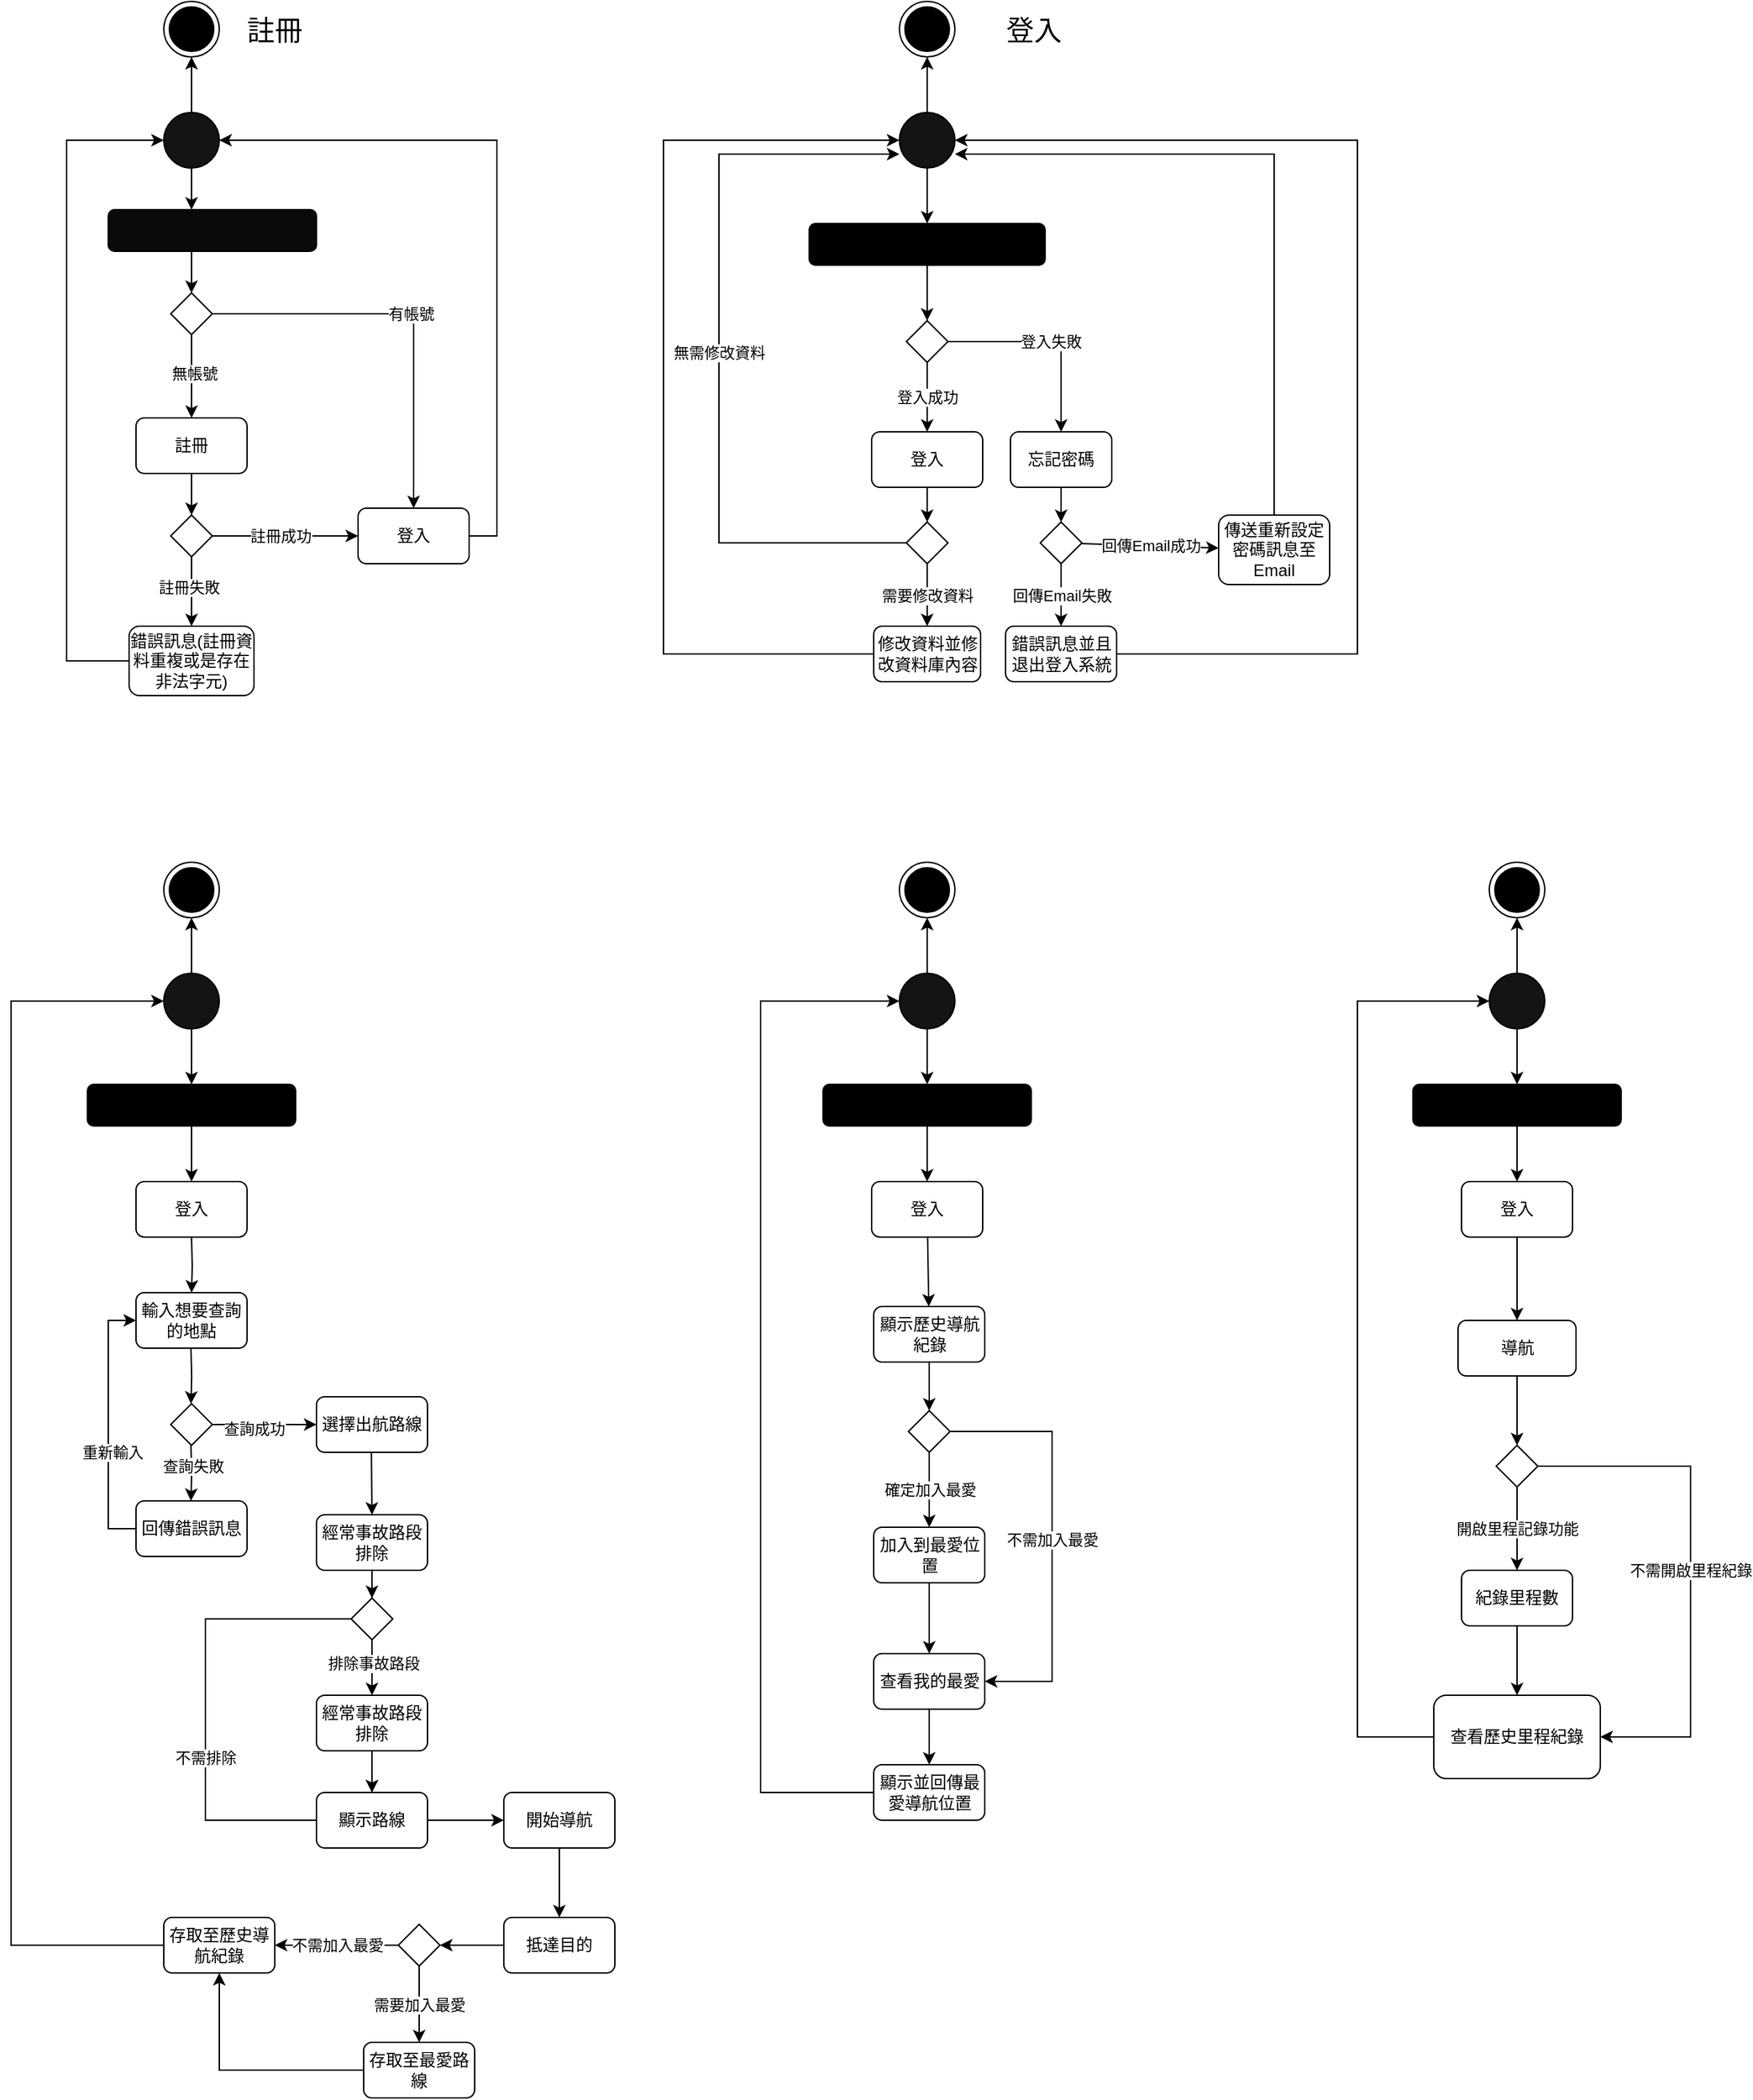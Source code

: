 <mxfile version="22.0.3" type="device">
  <diagram name="第1頁" id="eZuz75enkBNXYv5yZJPR">
    <mxGraphModel dx="910" dy="534" grid="1" gridSize="10" guides="1" tooltips="1" connect="1" arrows="1" fold="1" page="1" pageScale="1" pageWidth="827" pageHeight="1169" math="0" shadow="0">
      <root>
        <mxCell id="0" />
        <mxCell id="1" parent="0" />
        <mxCell id="Bjk3JB7dLvfKRjeiZuJJ-1" value="" style="ellipse;html=1;shape=endState;fillColor=#000000;strokeColor=#000000;strokeWidth=1;" vertex="1" parent="1">
          <mxGeometry x="230" y="70" width="40" height="40" as="geometry" />
        </mxCell>
        <mxCell id="Bjk3JB7dLvfKRjeiZuJJ-2" style="edgeStyle=orthogonalEdgeStyle;rounded=0;orthogonalLoop=1;jettySize=auto;html=1;" edge="1" parent="1" source="Bjk3JB7dLvfKRjeiZuJJ-3" target="Bjk3JB7dLvfKRjeiZuJJ-1">
          <mxGeometry relative="1" as="geometry" />
        </mxCell>
        <mxCell id="Bjk3JB7dLvfKRjeiZuJJ-3" value="" style="ellipse;whiteSpace=wrap;html=1;aspect=fixed;fillColor=#141414;" vertex="1" parent="1">
          <mxGeometry x="230" y="150" width="40" height="40" as="geometry" />
        </mxCell>
        <mxCell id="Bjk3JB7dLvfKRjeiZuJJ-4" value="" style="rounded=1;whiteSpace=wrap;html=1;fillColor=#0A0A0A;" vertex="1" parent="1">
          <mxGeometry x="190" y="220" width="150" height="30" as="geometry" />
        </mxCell>
        <mxCell id="Bjk3JB7dLvfKRjeiZuJJ-5" value="有帳號" style="edgeStyle=orthogonalEdgeStyle;rounded=0;orthogonalLoop=1;jettySize=auto;html=1;entryX=0.5;entryY=0;entryDx=0;entryDy=0;" edge="1" parent="1" source="Bjk3JB7dLvfKRjeiZuJJ-6" target="Bjk3JB7dLvfKRjeiZuJJ-11">
          <mxGeometry relative="1" as="geometry" />
        </mxCell>
        <mxCell id="Bjk3JB7dLvfKRjeiZuJJ-6" value="" style="rhombus;whiteSpace=wrap;html=1;rounded=0;shadow=0;" vertex="1" parent="1">
          <mxGeometry x="235" y="280" width="30" height="30" as="geometry" />
        </mxCell>
        <mxCell id="Bjk3JB7dLvfKRjeiZuJJ-7" value="" style="endArrow=classic;html=1;rounded=0;" edge="1" parent="1" source="Bjk3JB7dLvfKRjeiZuJJ-3">
          <mxGeometry width="50" height="50" relative="1" as="geometry">
            <mxPoint x="390" y="400" as="sourcePoint" />
            <mxPoint x="250" y="220" as="targetPoint" />
          </mxGeometry>
        </mxCell>
        <mxCell id="Bjk3JB7dLvfKRjeiZuJJ-8" value="" style="endArrow=classic;html=1;rounded=0;" edge="1" parent="1" target="Bjk3JB7dLvfKRjeiZuJJ-6">
          <mxGeometry width="50" height="50" relative="1" as="geometry">
            <mxPoint x="250" y="250" as="sourcePoint" />
            <mxPoint x="440" y="350" as="targetPoint" />
          </mxGeometry>
        </mxCell>
        <mxCell id="Bjk3JB7dLvfKRjeiZuJJ-9" value="註冊" style="rounded=1;whiteSpace=wrap;html=1;" vertex="1" parent="1">
          <mxGeometry x="210" y="370" width="80" height="40" as="geometry" />
        </mxCell>
        <mxCell id="Bjk3JB7dLvfKRjeiZuJJ-10" style="edgeStyle=orthogonalEdgeStyle;rounded=0;orthogonalLoop=1;jettySize=auto;html=1;entryX=1;entryY=0.5;entryDx=0;entryDy=0;" edge="1" parent="1" source="Bjk3JB7dLvfKRjeiZuJJ-11" target="Bjk3JB7dLvfKRjeiZuJJ-3">
          <mxGeometry relative="1" as="geometry">
            <Array as="points">
              <mxPoint x="470" y="455" />
              <mxPoint x="470" y="170" />
            </Array>
          </mxGeometry>
        </mxCell>
        <mxCell id="Bjk3JB7dLvfKRjeiZuJJ-11" value="登入" style="rounded=1;whiteSpace=wrap;html=1;" vertex="1" parent="1">
          <mxGeometry x="370" y="435" width="80" height="40" as="geometry" />
        </mxCell>
        <mxCell id="Bjk3JB7dLvfKRjeiZuJJ-12" value="" style="endArrow=classic;html=1;rounded=0;" edge="1" parent="1" source="Bjk3JB7dLvfKRjeiZuJJ-6" target="Bjk3JB7dLvfKRjeiZuJJ-9">
          <mxGeometry width="50" height="50" relative="1" as="geometry">
            <mxPoint x="390" y="400" as="sourcePoint" />
            <mxPoint x="440" y="350" as="targetPoint" />
          </mxGeometry>
        </mxCell>
        <mxCell id="Bjk3JB7dLvfKRjeiZuJJ-13" value="無帳號" style="edgeLabel;html=1;align=center;verticalAlign=middle;resizable=0;points=[];" vertex="1" connectable="0" parent="Bjk3JB7dLvfKRjeiZuJJ-12">
          <mxGeometry x="-0.067" y="2" relative="1" as="geometry">
            <mxPoint as="offset" />
          </mxGeometry>
        </mxCell>
        <mxCell id="Bjk3JB7dLvfKRjeiZuJJ-14" style="edgeStyle=orthogonalEdgeStyle;rounded=0;orthogonalLoop=1;jettySize=auto;html=1;" edge="1" parent="1" source="Bjk3JB7dLvfKRjeiZuJJ-16" target="Bjk3JB7dLvfKRjeiZuJJ-11">
          <mxGeometry relative="1" as="geometry" />
        </mxCell>
        <mxCell id="Bjk3JB7dLvfKRjeiZuJJ-15" value="註冊成功" style="edgeLabel;html=1;align=center;verticalAlign=middle;resizable=0;points=[];" vertex="1" connectable="0" parent="Bjk3JB7dLvfKRjeiZuJJ-14">
          <mxGeometry x="0.046" relative="1" as="geometry">
            <mxPoint x="-6" as="offset" />
          </mxGeometry>
        </mxCell>
        <mxCell id="Bjk3JB7dLvfKRjeiZuJJ-16" value="" style="rhombus;whiteSpace=wrap;html=1;" vertex="1" parent="1">
          <mxGeometry x="235" y="440" width="30" height="30" as="geometry" />
        </mxCell>
        <mxCell id="Bjk3JB7dLvfKRjeiZuJJ-17" value="" style="endArrow=classic;html=1;rounded=0;exitX=0.5;exitY=1;exitDx=0;exitDy=0;" edge="1" parent="1" source="Bjk3JB7dLvfKRjeiZuJJ-9" target="Bjk3JB7dLvfKRjeiZuJJ-16">
          <mxGeometry width="50" height="50" relative="1" as="geometry">
            <mxPoint x="550" y="400" as="sourcePoint" />
            <mxPoint x="600" y="350" as="targetPoint" />
          </mxGeometry>
        </mxCell>
        <mxCell id="Bjk3JB7dLvfKRjeiZuJJ-18" style="edgeStyle=orthogonalEdgeStyle;rounded=0;orthogonalLoop=1;jettySize=auto;html=1;entryX=0;entryY=0.5;entryDx=0;entryDy=0;" edge="1" parent="1" source="Bjk3JB7dLvfKRjeiZuJJ-19" target="Bjk3JB7dLvfKRjeiZuJJ-3">
          <mxGeometry relative="1" as="geometry">
            <Array as="points">
              <mxPoint x="160" y="545" />
              <mxPoint x="160" y="170" />
            </Array>
          </mxGeometry>
        </mxCell>
        <mxCell id="Bjk3JB7dLvfKRjeiZuJJ-19" value="錯誤訊息(註冊資料重複或是存在非法字元)" style="rounded=1;whiteSpace=wrap;html=1;" vertex="1" parent="1">
          <mxGeometry x="205" y="520" width="90" height="50" as="geometry" />
        </mxCell>
        <mxCell id="Bjk3JB7dLvfKRjeiZuJJ-20" style="edgeStyle=orthogonalEdgeStyle;rounded=0;orthogonalLoop=1;jettySize=auto;html=1;" edge="1" parent="1" source="Bjk3JB7dLvfKRjeiZuJJ-16" target="Bjk3JB7dLvfKRjeiZuJJ-19">
          <mxGeometry relative="1" as="geometry" />
        </mxCell>
        <mxCell id="Bjk3JB7dLvfKRjeiZuJJ-21" value="註冊失敗" style="edgeLabel;html=1;align=center;verticalAlign=middle;resizable=0;points=[];" vertex="1" connectable="0" parent="Bjk3JB7dLvfKRjeiZuJJ-20">
          <mxGeometry x="-0.12" y="-2" relative="1" as="geometry">
            <mxPoint as="offset" />
          </mxGeometry>
        </mxCell>
        <mxCell id="Bjk3JB7dLvfKRjeiZuJJ-22" value="註冊" style="text;html=1;strokeColor=none;fillColor=none;align=center;verticalAlign=middle;whiteSpace=wrap;rounded=0;fontSize=20;" vertex="1" parent="1">
          <mxGeometry x="280" y="75" width="60" height="30" as="geometry" />
        </mxCell>
        <mxCell id="Bjk3JB7dLvfKRjeiZuJJ-23" value="" style="ellipse;html=1;shape=endState;fillColor=#000000;strokeColor=#000000;strokeWidth=1;" vertex="1" parent="1">
          <mxGeometry x="760" y="70" width="40" height="40" as="geometry" />
        </mxCell>
        <mxCell id="Bjk3JB7dLvfKRjeiZuJJ-24" style="edgeStyle=orthogonalEdgeStyle;rounded=0;orthogonalLoop=1;jettySize=auto;html=1;" edge="1" parent="1" source="Bjk3JB7dLvfKRjeiZuJJ-25" target="Bjk3JB7dLvfKRjeiZuJJ-23">
          <mxGeometry relative="1" as="geometry" />
        </mxCell>
        <mxCell id="Bjk3JB7dLvfKRjeiZuJJ-25" value="" style="ellipse;whiteSpace=wrap;html=1;aspect=fixed;fillColor=#141414;" vertex="1" parent="1">
          <mxGeometry x="760" y="150" width="40" height="40" as="geometry" />
        </mxCell>
        <mxCell id="Bjk3JB7dLvfKRjeiZuJJ-26" style="rounded=0;orthogonalLoop=1;jettySize=auto;html=1;entryX=0.5;entryY=0;entryDx=0;entryDy=0;" edge="1" parent="1" source="Bjk3JB7dLvfKRjeiZuJJ-27" target="Bjk3JB7dLvfKRjeiZuJJ-31">
          <mxGeometry relative="1" as="geometry" />
        </mxCell>
        <mxCell id="Bjk3JB7dLvfKRjeiZuJJ-27" value="" style="rounded=1;whiteSpace=wrap;html=1;fillColor=#000000;" vertex="1" parent="1">
          <mxGeometry x="695" y="230" width="170" height="30" as="geometry" />
        </mxCell>
        <mxCell id="Bjk3JB7dLvfKRjeiZuJJ-28" style="rounded=0;orthogonalLoop=1;jettySize=auto;html=1;entryX=0.5;entryY=0;entryDx=0;entryDy=0;" edge="1" parent="1" source="Bjk3JB7dLvfKRjeiZuJJ-25" target="Bjk3JB7dLvfKRjeiZuJJ-27">
          <mxGeometry relative="1" as="geometry">
            <mxPoint x="780" y="230" as="targetPoint" />
          </mxGeometry>
        </mxCell>
        <mxCell id="Bjk3JB7dLvfKRjeiZuJJ-29" value="登入成功" style="rounded=0;orthogonalLoop=1;jettySize=auto;html=1;entryX=0.5;entryY=0;entryDx=0;entryDy=0;" edge="1" parent="1" source="Bjk3JB7dLvfKRjeiZuJJ-31" target="Bjk3JB7dLvfKRjeiZuJJ-33">
          <mxGeometry relative="1" as="geometry" />
        </mxCell>
        <mxCell id="Bjk3JB7dLvfKRjeiZuJJ-30" value="登入失敗" style="edgeStyle=orthogonalEdgeStyle;rounded=0;orthogonalLoop=1;jettySize=auto;html=1;" edge="1" parent="1" source="Bjk3JB7dLvfKRjeiZuJJ-31" target="Bjk3JB7dLvfKRjeiZuJJ-35">
          <mxGeometry relative="1" as="geometry" />
        </mxCell>
        <mxCell id="Bjk3JB7dLvfKRjeiZuJJ-31" value="" style="rhombus;whiteSpace=wrap;html=1;" vertex="1" parent="1">
          <mxGeometry x="765" y="300" width="30" height="30" as="geometry" />
        </mxCell>
        <mxCell id="Bjk3JB7dLvfKRjeiZuJJ-32" style="edgeStyle=orthogonalEdgeStyle;rounded=0;orthogonalLoop=1;jettySize=auto;html=1;entryX=0.5;entryY=0;entryDx=0;entryDy=0;" edge="1" parent="1" source="Bjk3JB7dLvfKRjeiZuJJ-33" target="Bjk3JB7dLvfKRjeiZuJJ-38">
          <mxGeometry relative="1" as="geometry" />
        </mxCell>
        <mxCell id="Bjk3JB7dLvfKRjeiZuJJ-33" value="登入" style="rounded=1;whiteSpace=wrap;html=1;" vertex="1" parent="1">
          <mxGeometry x="740" y="380" width="80" height="40" as="geometry" />
        </mxCell>
        <mxCell id="Bjk3JB7dLvfKRjeiZuJJ-34" style="edgeStyle=orthogonalEdgeStyle;rounded=0;orthogonalLoop=1;jettySize=auto;html=1;entryX=0.5;entryY=0;entryDx=0;entryDy=0;" edge="1" parent="1" source="Bjk3JB7dLvfKRjeiZuJJ-35" target="Bjk3JB7dLvfKRjeiZuJJ-42">
          <mxGeometry relative="1" as="geometry" />
        </mxCell>
        <mxCell id="Bjk3JB7dLvfKRjeiZuJJ-35" value="忘記密碼" style="rounded=1;whiteSpace=wrap;html=1;" vertex="1" parent="1">
          <mxGeometry x="840" y="380" width="73" height="40" as="geometry" />
        </mxCell>
        <mxCell id="Bjk3JB7dLvfKRjeiZuJJ-36" value="需要修改資料" style="edgeStyle=orthogonalEdgeStyle;rounded=0;orthogonalLoop=1;jettySize=auto;html=1;entryX=0.5;entryY=0;entryDx=0;entryDy=0;" edge="1" parent="1" source="Bjk3JB7dLvfKRjeiZuJJ-38" target="Bjk3JB7dLvfKRjeiZuJJ-39">
          <mxGeometry relative="1" as="geometry" />
        </mxCell>
        <mxCell id="Bjk3JB7dLvfKRjeiZuJJ-37" value="無需修改資料" style="edgeStyle=orthogonalEdgeStyle;rounded=0;orthogonalLoop=1;jettySize=auto;html=1;" edge="1" parent="1" source="Bjk3JB7dLvfKRjeiZuJJ-38">
          <mxGeometry relative="1" as="geometry">
            <mxPoint x="760" y="180" as="targetPoint" />
            <Array as="points">
              <mxPoint x="630" y="460" />
              <mxPoint x="630" y="180" />
              <mxPoint x="760" y="180" />
            </Array>
          </mxGeometry>
        </mxCell>
        <mxCell id="Bjk3JB7dLvfKRjeiZuJJ-38" value="" style="rhombus;whiteSpace=wrap;html=1;" vertex="1" parent="1">
          <mxGeometry x="765" y="445" width="30" height="30" as="geometry" />
        </mxCell>
        <mxCell id="Bjk3JB7dLvfKRjeiZuJJ-39" value="修改資料並修改資料庫內容" style="rounded=1;whiteSpace=wrap;html=1;" vertex="1" parent="1">
          <mxGeometry x="741.5" y="520" width="77" height="40" as="geometry" />
        </mxCell>
        <mxCell id="Bjk3JB7dLvfKRjeiZuJJ-40" value="回傳Email成功" style="rounded=0;orthogonalLoop=1;jettySize=auto;html=1;" edge="1" parent="1" source="Bjk3JB7dLvfKRjeiZuJJ-42" target="Bjk3JB7dLvfKRjeiZuJJ-44">
          <mxGeometry relative="1" as="geometry">
            <mxPoint x="940" y="460" as="targetPoint" />
          </mxGeometry>
        </mxCell>
        <mxCell id="Bjk3JB7dLvfKRjeiZuJJ-41" value="回傳Email失敗" style="rounded=0;orthogonalLoop=1;jettySize=auto;html=1;" edge="1" parent="1" source="Bjk3JB7dLvfKRjeiZuJJ-42" target="Bjk3JB7dLvfKRjeiZuJJ-46">
          <mxGeometry relative="1" as="geometry">
            <mxPoint x="876.5" y="520" as="targetPoint" />
          </mxGeometry>
        </mxCell>
        <mxCell id="Bjk3JB7dLvfKRjeiZuJJ-42" value="" style="rhombus;whiteSpace=wrap;html=1;" vertex="1" parent="1">
          <mxGeometry x="861.5" y="445" width="30" height="30" as="geometry" />
        </mxCell>
        <mxCell id="Bjk3JB7dLvfKRjeiZuJJ-43" style="edgeStyle=orthogonalEdgeStyle;rounded=0;orthogonalLoop=1;jettySize=auto;html=1;" edge="1" parent="1" source="Bjk3JB7dLvfKRjeiZuJJ-44">
          <mxGeometry relative="1" as="geometry">
            <mxPoint x="800" y="180" as="targetPoint" />
            <Array as="points">
              <mxPoint x="1030" y="180" />
              <mxPoint x="800" y="180" />
            </Array>
          </mxGeometry>
        </mxCell>
        <mxCell id="Bjk3JB7dLvfKRjeiZuJJ-44" value="傳送重新設定密碼訊息至Email" style="rounded=1;whiteSpace=wrap;html=1;" vertex="1" parent="1">
          <mxGeometry x="990" y="440" width="80" height="50" as="geometry" />
        </mxCell>
        <mxCell id="Bjk3JB7dLvfKRjeiZuJJ-45" style="edgeStyle=orthogonalEdgeStyle;rounded=0;orthogonalLoop=1;jettySize=auto;html=1;entryX=1;entryY=0.5;entryDx=0;entryDy=0;" edge="1" parent="1" source="Bjk3JB7dLvfKRjeiZuJJ-46" target="Bjk3JB7dLvfKRjeiZuJJ-25">
          <mxGeometry relative="1" as="geometry">
            <Array as="points">
              <mxPoint x="1090" y="540" />
              <mxPoint x="1090" y="170" />
            </Array>
          </mxGeometry>
        </mxCell>
        <mxCell id="Bjk3JB7dLvfKRjeiZuJJ-46" value="錯誤訊息並且退出登入系統" style="rounded=1;whiteSpace=wrap;html=1;" vertex="1" parent="1">
          <mxGeometry x="836.5" y="520" width="80" height="40" as="geometry" />
        </mxCell>
        <mxCell id="Bjk3JB7dLvfKRjeiZuJJ-47" value="登入" style="text;html=1;strokeColor=none;fillColor=none;align=center;verticalAlign=middle;whiteSpace=wrap;rounded=0;fontSize=20;" vertex="1" parent="1">
          <mxGeometry x="827" y="75" width="60" height="30" as="geometry" />
        </mxCell>
        <mxCell id="Bjk3JB7dLvfKRjeiZuJJ-48" style="edgeStyle=orthogonalEdgeStyle;rounded=0;orthogonalLoop=1;jettySize=auto;html=1;entryX=0;entryY=0.5;entryDx=0;entryDy=0;" edge="1" parent="1" source="Bjk3JB7dLvfKRjeiZuJJ-39" target="Bjk3JB7dLvfKRjeiZuJJ-25">
          <mxGeometry relative="1" as="geometry">
            <mxPoint x="740" y="160" as="targetPoint" />
            <Array as="points">
              <mxPoint x="590" y="540" />
              <mxPoint x="590" y="170" />
            </Array>
          </mxGeometry>
        </mxCell>
        <mxCell id="Bjk3JB7dLvfKRjeiZuJJ-49" value="" style="ellipse;html=1;shape=endState;fillColor=#000000;strokeColor=#000000;strokeWidth=1;" vertex="1" parent="1">
          <mxGeometry x="230" y="690" width="40" height="40" as="geometry" />
        </mxCell>
        <mxCell id="Bjk3JB7dLvfKRjeiZuJJ-50" style="edgeStyle=orthogonalEdgeStyle;rounded=0;orthogonalLoop=1;jettySize=auto;html=1;" edge="1" parent="1" source="Bjk3JB7dLvfKRjeiZuJJ-52" target="Bjk3JB7dLvfKRjeiZuJJ-49">
          <mxGeometry relative="1" as="geometry" />
        </mxCell>
        <mxCell id="Bjk3JB7dLvfKRjeiZuJJ-51" style="edgeStyle=orthogonalEdgeStyle;rounded=0;orthogonalLoop=1;jettySize=auto;html=1;entryX=0.5;entryY=0;entryDx=0;entryDy=0;" edge="1" parent="1" source="Bjk3JB7dLvfKRjeiZuJJ-52" target="Bjk3JB7dLvfKRjeiZuJJ-54">
          <mxGeometry relative="1" as="geometry" />
        </mxCell>
        <mxCell id="Bjk3JB7dLvfKRjeiZuJJ-52" value="" style="ellipse;whiteSpace=wrap;html=1;aspect=fixed;fillColor=#141414;" vertex="1" parent="1">
          <mxGeometry x="230" y="770" width="40" height="40" as="geometry" />
        </mxCell>
        <mxCell id="Bjk3JB7dLvfKRjeiZuJJ-53" style="edgeStyle=orthogonalEdgeStyle;rounded=0;orthogonalLoop=1;jettySize=auto;html=1;entryX=0.5;entryY=0;entryDx=0;entryDy=0;" edge="1" parent="1" source="Bjk3JB7dLvfKRjeiZuJJ-54" target="Bjk3JB7dLvfKRjeiZuJJ-55">
          <mxGeometry relative="1" as="geometry" />
        </mxCell>
        <mxCell id="Bjk3JB7dLvfKRjeiZuJJ-54" value="" style="rounded=1;whiteSpace=wrap;html=1;fillColor=#000000;" vertex="1" parent="1">
          <mxGeometry x="175" y="850" width="150" height="30" as="geometry" />
        </mxCell>
        <mxCell id="Bjk3JB7dLvfKRjeiZuJJ-55" value="登入" style="rounded=1;whiteSpace=wrap;html=1;" vertex="1" parent="1">
          <mxGeometry x="210" y="920" width="80" height="40" as="geometry" />
        </mxCell>
        <mxCell id="Bjk3JB7dLvfKRjeiZuJJ-56" style="edgeStyle=orthogonalEdgeStyle;rounded=0;orthogonalLoop=1;jettySize=auto;html=1;entryX=0.5;entryY=0;entryDx=0;entryDy=0;" edge="1" parent="1" target="Bjk3JB7dLvfKRjeiZuJJ-57">
          <mxGeometry relative="1" as="geometry">
            <mxPoint x="250" y="960" as="sourcePoint" />
          </mxGeometry>
        </mxCell>
        <mxCell id="Bjk3JB7dLvfKRjeiZuJJ-57" value="輸入想要查詢的地點" style="rounded=1;whiteSpace=wrap;html=1;" vertex="1" parent="1">
          <mxGeometry x="210" y="1000" width="80" height="40" as="geometry" />
        </mxCell>
        <mxCell id="Bjk3JB7dLvfKRjeiZuJJ-58" style="edgeStyle=orthogonalEdgeStyle;rounded=0;orthogonalLoop=1;jettySize=auto;html=1;entryX=0;entryY=0.5;entryDx=0;entryDy=0;exitX=1;exitY=0.5;exitDx=0;exitDy=0;" edge="1" parent="1" source="Bjk3JB7dLvfKRjeiZuJJ-64" target="Bjk3JB7dLvfKRjeiZuJJ-60">
          <mxGeometry relative="1" as="geometry">
            <mxPoint x="270" y="1095" as="sourcePoint" />
          </mxGeometry>
        </mxCell>
        <mxCell id="Bjk3JB7dLvfKRjeiZuJJ-59" value="查詢成功" style="edgeLabel;html=1;align=center;verticalAlign=middle;resizable=0;points=[];" vertex="1" connectable="0" parent="Bjk3JB7dLvfKRjeiZuJJ-58">
          <mxGeometry x="-0.213" y="-3" relative="1" as="geometry">
            <mxPoint as="offset" />
          </mxGeometry>
        </mxCell>
        <mxCell id="Bjk3JB7dLvfKRjeiZuJJ-60" value="選擇出航路線" style="rounded=1;whiteSpace=wrap;html=1;" vertex="1" parent="1">
          <mxGeometry x="340" y="1075" width="80" height="40" as="geometry" />
        </mxCell>
        <mxCell id="Bjk3JB7dLvfKRjeiZuJJ-61" value="回傳錯誤訊息" style="rounded=1;whiteSpace=wrap;html=1;" vertex="1" parent="1">
          <mxGeometry x="210" y="1150" width="80" height="40" as="geometry" />
        </mxCell>
        <mxCell id="Bjk3JB7dLvfKRjeiZuJJ-62" style="edgeStyle=orthogonalEdgeStyle;rounded=0;orthogonalLoop=1;jettySize=auto;html=1;exitX=0;exitY=0.5;exitDx=0;exitDy=0;entryX=0;entryY=0.5;entryDx=0;entryDy=0;" edge="1" parent="1" source="Bjk3JB7dLvfKRjeiZuJJ-61" target="Bjk3JB7dLvfKRjeiZuJJ-57">
          <mxGeometry relative="1" as="geometry">
            <mxPoint x="190" y="1050" as="sourcePoint" />
            <mxPoint x="190" y="1100" as="targetPoint" />
          </mxGeometry>
        </mxCell>
        <mxCell id="Bjk3JB7dLvfKRjeiZuJJ-63" value="重新輸入" style="edgeLabel;html=1;align=center;verticalAlign=middle;resizable=0;points=[];" vertex="1" connectable="0" parent="Bjk3JB7dLvfKRjeiZuJJ-62">
          <mxGeometry x="-0.213" y="-3" relative="1" as="geometry">
            <mxPoint as="offset" />
          </mxGeometry>
        </mxCell>
        <mxCell id="Bjk3JB7dLvfKRjeiZuJJ-64" value="" style="rhombus;whiteSpace=wrap;html=1;" vertex="1" parent="1">
          <mxGeometry x="235" y="1080" width="30" height="30" as="geometry" />
        </mxCell>
        <mxCell id="Bjk3JB7dLvfKRjeiZuJJ-65" style="edgeStyle=orthogonalEdgeStyle;rounded=0;orthogonalLoop=1;jettySize=auto;html=1;entryX=0.5;entryY=0;entryDx=0;entryDy=0;" edge="1" parent="1">
          <mxGeometry relative="1" as="geometry">
            <mxPoint x="249.58" y="1040" as="sourcePoint" />
            <mxPoint x="249.58" y="1080" as="targetPoint" />
          </mxGeometry>
        </mxCell>
        <mxCell id="Bjk3JB7dLvfKRjeiZuJJ-66" style="edgeStyle=orthogonalEdgeStyle;rounded=0;orthogonalLoop=1;jettySize=auto;html=1;entryX=0.5;entryY=0;entryDx=0;entryDy=0;" edge="1" parent="1">
          <mxGeometry relative="1" as="geometry">
            <mxPoint x="249.58" y="1110" as="sourcePoint" />
            <mxPoint x="249.58" y="1150" as="targetPoint" />
          </mxGeometry>
        </mxCell>
        <mxCell id="Bjk3JB7dLvfKRjeiZuJJ-67" value="查詢失敗" style="edgeLabel;html=1;align=center;verticalAlign=middle;resizable=0;points=[];" vertex="1" connectable="0" parent="Bjk3JB7dLvfKRjeiZuJJ-66">
          <mxGeometry x="-0.277" y="1" relative="1" as="geometry">
            <mxPoint as="offset" />
          </mxGeometry>
        </mxCell>
        <mxCell id="Bjk3JB7dLvfKRjeiZuJJ-68" value="" style="rhombus;whiteSpace=wrap;html=1;" vertex="1" parent="1">
          <mxGeometry x="365" y="1220" width="30" height="30" as="geometry" />
        </mxCell>
        <mxCell id="Bjk3JB7dLvfKRjeiZuJJ-69" style="rounded=0;orthogonalLoop=1;jettySize=auto;html=1;entryX=0.5;entryY=0;entryDx=0;entryDy=0;" edge="1" parent="1" target="Bjk3JB7dLvfKRjeiZuJJ-78">
          <mxGeometry relative="1" as="geometry">
            <mxPoint x="379.58" y="1115" as="sourcePoint" />
            <mxPoint x="379.58" y="1155" as="targetPoint" />
          </mxGeometry>
        </mxCell>
        <mxCell id="Bjk3JB7dLvfKRjeiZuJJ-70" style="rounded=0;orthogonalLoop=1;jettySize=auto;html=1;exitX=0.5;exitY=1;exitDx=0;exitDy=0;entryX=0.5;entryY=0;entryDx=0;entryDy=0;" edge="1" parent="1" source="Bjk3JB7dLvfKRjeiZuJJ-68" target="Bjk3JB7dLvfKRjeiZuJJ-74">
          <mxGeometry relative="1" as="geometry">
            <mxPoint x="390.0" y="1195" as="sourcePoint" />
            <mxPoint x="380" y="1220" as="targetPoint" />
          </mxGeometry>
        </mxCell>
        <mxCell id="Bjk3JB7dLvfKRjeiZuJJ-71" value="排除事故路段" style="edgeLabel;html=1;align=center;verticalAlign=middle;resizable=0;points=[];" vertex="1" connectable="0" parent="Bjk3JB7dLvfKRjeiZuJJ-70">
          <mxGeometry x="-0.181" y="1" relative="1" as="geometry">
            <mxPoint as="offset" />
          </mxGeometry>
        </mxCell>
        <mxCell id="Bjk3JB7dLvfKRjeiZuJJ-72" value="不需排除" style="edgeStyle=orthogonalEdgeStyle;rounded=0;orthogonalLoop=1;jettySize=auto;html=1;entryX=1;entryY=0.5;entryDx=0;entryDy=0;" edge="1" parent="1" source="Bjk3JB7dLvfKRjeiZuJJ-68" target="Bjk3JB7dLvfKRjeiZuJJ-76">
          <mxGeometry relative="1" as="geometry">
            <mxPoint x="440.0" y="1169" as="sourcePoint" />
            <mxPoint x="440" y="1170" as="targetPoint" />
            <Array as="points">
              <mxPoint x="260" y="1235" />
              <mxPoint x="260" y="1380" />
            </Array>
          </mxGeometry>
        </mxCell>
        <mxCell id="Bjk3JB7dLvfKRjeiZuJJ-73" value="" style="edgeStyle=orthogonalEdgeStyle;rounded=0;orthogonalLoop=1;jettySize=auto;html=1;" edge="1" parent="1" source="Bjk3JB7dLvfKRjeiZuJJ-74" target="Bjk3JB7dLvfKRjeiZuJJ-76">
          <mxGeometry relative="1" as="geometry" />
        </mxCell>
        <mxCell id="Bjk3JB7dLvfKRjeiZuJJ-74" value="經常事故路段排除" style="rounded=1;whiteSpace=wrap;html=1;" vertex="1" parent="1">
          <mxGeometry x="340" y="1290" width="80" height="40" as="geometry" />
        </mxCell>
        <mxCell id="Bjk3JB7dLvfKRjeiZuJJ-75" style="edgeStyle=orthogonalEdgeStyle;rounded=0;orthogonalLoop=1;jettySize=auto;html=1;exitX=0.5;exitY=1;exitDx=0;exitDy=0;entryX=0.5;entryY=0;entryDx=0;entryDy=0;" edge="1" parent="1" target="Bjk3JB7dLvfKRjeiZuJJ-76">
          <mxGeometry relative="1" as="geometry">
            <mxPoint x="380" y="1330" as="sourcePoint" />
            <mxPoint x="390.42" y="1375" as="targetPoint" />
          </mxGeometry>
        </mxCell>
        <mxCell id="Bjk3JB7dLvfKRjeiZuJJ-76" value="顯示路線" style="rounded=1;whiteSpace=wrap;html=1;" vertex="1" parent="1">
          <mxGeometry x="340" y="1360" width="80" height="40" as="geometry" />
        </mxCell>
        <mxCell id="Bjk3JB7dLvfKRjeiZuJJ-77" value="需要加入最愛" style="rounded=0;orthogonalLoop=1;jettySize=auto;html=1;" edge="1" parent="1" source="Bjk3JB7dLvfKRjeiZuJJ-87" target="Bjk3JB7dLvfKRjeiZuJJ-81">
          <mxGeometry relative="1" as="geometry">
            <mxPoint x="521" y="1610" as="sourcePoint" />
            <mxPoint x="521" y="1640" as="targetPoint" />
          </mxGeometry>
        </mxCell>
        <mxCell id="Bjk3JB7dLvfKRjeiZuJJ-78" value="經常事故路段排除" style="rounded=1;whiteSpace=wrap;html=1;" vertex="1" parent="1">
          <mxGeometry x="340" y="1160" width="80" height="40" as="geometry" />
        </mxCell>
        <mxCell id="Bjk3JB7dLvfKRjeiZuJJ-79" style="edgeStyle=orthogonalEdgeStyle;rounded=0;orthogonalLoop=1;jettySize=auto;html=1;entryX=0.5;entryY=0;entryDx=0;entryDy=0;" edge="1" parent="1" source="Bjk3JB7dLvfKRjeiZuJJ-78" target="Bjk3JB7dLvfKRjeiZuJJ-68">
          <mxGeometry relative="1" as="geometry" />
        </mxCell>
        <mxCell id="Bjk3JB7dLvfKRjeiZuJJ-80" style="edgeStyle=orthogonalEdgeStyle;rounded=0;orthogonalLoop=1;jettySize=auto;html=1;" edge="1" parent="1" source="Bjk3JB7dLvfKRjeiZuJJ-81" target="Bjk3JB7dLvfKRjeiZuJJ-90">
          <mxGeometry relative="1" as="geometry">
            <mxPoint x="270" y="1480" as="targetPoint" />
          </mxGeometry>
        </mxCell>
        <mxCell id="Bjk3JB7dLvfKRjeiZuJJ-81" value="存取至最愛路線" style="rounded=1;whiteSpace=wrap;html=1;" vertex="1" parent="1">
          <mxGeometry x="374" y="1540" width="80" height="40" as="geometry" />
        </mxCell>
        <mxCell id="Bjk3JB7dLvfKRjeiZuJJ-82" value="開始導航" style="rounded=1;whiteSpace=wrap;html=1;" vertex="1" parent="1">
          <mxGeometry x="475" y="1360" width="80" height="40" as="geometry" />
        </mxCell>
        <mxCell id="Bjk3JB7dLvfKRjeiZuJJ-83" style="rounded=0;orthogonalLoop=1;jettySize=auto;html=1;entryX=0.5;entryY=0;entryDx=0;entryDy=0;" edge="1" parent="1" source="Bjk3JB7dLvfKRjeiZuJJ-82" target="Bjk3JB7dLvfKRjeiZuJJ-84">
          <mxGeometry relative="1" as="geometry">
            <mxPoint x="520" y="1480" as="sourcePoint" />
            <mxPoint x="530.42" y="1595" as="targetPoint" />
          </mxGeometry>
        </mxCell>
        <mxCell id="Bjk3JB7dLvfKRjeiZuJJ-84" value="抵達目的" style="rounded=1;whiteSpace=wrap;html=1;" vertex="1" parent="1">
          <mxGeometry x="475" y="1450" width="80" height="40" as="geometry" />
        </mxCell>
        <mxCell id="Bjk3JB7dLvfKRjeiZuJJ-85" style="rounded=0;orthogonalLoop=1;jettySize=auto;html=1;" edge="1" parent="1" source="Bjk3JB7dLvfKRjeiZuJJ-76" target="Bjk3JB7dLvfKRjeiZuJJ-82">
          <mxGeometry relative="1" as="geometry">
            <mxPoint x="365.0" y="1410" as="sourcePoint" />
            <mxPoint x="380" y="1440" as="targetPoint" />
          </mxGeometry>
        </mxCell>
        <mxCell id="Bjk3JB7dLvfKRjeiZuJJ-86" value="不需加入最愛" style="rounded=0;orthogonalLoop=1;jettySize=auto;html=1;" edge="1" parent="1" source="Bjk3JB7dLvfKRjeiZuJJ-87" target="Bjk3JB7dLvfKRjeiZuJJ-90">
          <mxGeometry relative="1" as="geometry">
            <mxPoint x="414" y="1520" as="targetPoint" />
          </mxGeometry>
        </mxCell>
        <mxCell id="Bjk3JB7dLvfKRjeiZuJJ-87" value="" style="rhombus;whiteSpace=wrap;html=1;" vertex="1" parent="1">
          <mxGeometry x="399" y="1455" width="30" height="30" as="geometry" />
        </mxCell>
        <mxCell id="Bjk3JB7dLvfKRjeiZuJJ-88" value="" style="rounded=0;orthogonalLoop=1;jettySize=auto;html=1;entryX=1;entryY=0.5;entryDx=0;entryDy=0;" edge="1" parent="1" source="Bjk3JB7dLvfKRjeiZuJJ-84" target="Bjk3JB7dLvfKRjeiZuJJ-87">
          <mxGeometry relative="1" as="geometry">
            <mxPoint x="445" y="1470" as="targetPoint" />
          </mxGeometry>
        </mxCell>
        <mxCell id="Bjk3JB7dLvfKRjeiZuJJ-89" style="edgeStyle=orthogonalEdgeStyle;rounded=0;orthogonalLoop=1;jettySize=auto;html=1;" edge="1" parent="1" source="Bjk3JB7dLvfKRjeiZuJJ-90" target="Bjk3JB7dLvfKRjeiZuJJ-52">
          <mxGeometry relative="1" as="geometry">
            <mxPoint x="150" y="930" as="targetPoint" />
            <Array as="points">
              <mxPoint x="120" y="1470" />
              <mxPoint x="120" y="790" />
            </Array>
          </mxGeometry>
        </mxCell>
        <mxCell id="Bjk3JB7dLvfKRjeiZuJJ-90" value="存取至歷史導航紀錄" style="rounded=1;whiteSpace=wrap;html=1;" vertex="1" parent="1">
          <mxGeometry x="230" y="1450" width="80" height="40" as="geometry" />
        </mxCell>
        <mxCell id="Bjk3JB7dLvfKRjeiZuJJ-91" value="" style="ellipse;html=1;shape=endState;fillColor=#000000;strokeColor=#000000;strokeWidth=1;" vertex="1" parent="1">
          <mxGeometry x="760" y="690" width="40" height="40" as="geometry" />
        </mxCell>
        <mxCell id="Bjk3JB7dLvfKRjeiZuJJ-92" style="edgeStyle=orthogonalEdgeStyle;rounded=0;orthogonalLoop=1;jettySize=auto;html=1;" edge="1" parent="1" source="Bjk3JB7dLvfKRjeiZuJJ-94" target="Bjk3JB7dLvfKRjeiZuJJ-91">
          <mxGeometry relative="1" as="geometry" />
        </mxCell>
        <mxCell id="Bjk3JB7dLvfKRjeiZuJJ-93" style="edgeStyle=orthogonalEdgeStyle;rounded=0;orthogonalLoop=1;jettySize=auto;html=1;entryX=0.5;entryY=0;entryDx=0;entryDy=0;" edge="1" parent="1" source="Bjk3JB7dLvfKRjeiZuJJ-94" target="Bjk3JB7dLvfKRjeiZuJJ-96">
          <mxGeometry relative="1" as="geometry" />
        </mxCell>
        <mxCell id="Bjk3JB7dLvfKRjeiZuJJ-94" value="" style="ellipse;whiteSpace=wrap;html=1;aspect=fixed;fillColor=#141414;" vertex="1" parent="1">
          <mxGeometry x="760" y="770" width="40" height="40" as="geometry" />
        </mxCell>
        <mxCell id="Bjk3JB7dLvfKRjeiZuJJ-95" style="edgeStyle=orthogonalEdgeStyle;rounded=0;orthogonalLoop=1;jettySize=auto;html=1;entryX=0.5;entryY=0;entryDx=0;entryDy=0;" edge="1" parent="1" source="Bjk3JB7dLvfKRjeiZuJJ-96" target="Bjk3JB7dLvfKRjeiZuJJ-98">
          <mxGeometry relative="1" as="geometry" />
        </mxCell>
        <mxCell id="Bjk3JB7dLvfKRjeiZuJJ-96" value="" style="rounded=1;whiteSpace=wrap;html=1;fillColor=#000000;" vertex="1" parent="1">
          <mxGeometry x="705" y="850" width="150" height="30" as="geometry" />
        </mxCell>
        <mxCell id="Bjk3JB7dLvfKRjeiZuJJ-97" style="rounded=0;orthogonalLoop=1;jettySize=auto;html=1;" edge="1" parent="1" source="Bjk3JB7dLvfKRjeiZuJJ-98" target="Bjk3JB7dLvfKRjeiZuJJ-100">
          <mxGeometry relative="1" as="geometry">
            <mxPoint x="780" y="1000" as="targetPoint" />
          </mxGeometry>
        </mxCell>
        <mxCell id="Bjk3JB7dLvfKRjeiZuJJ-98" value="登入" style="rounded=1;whiteSpace=wrap;html=1;" vertex="1" parent="1">
          <mxGeometry x="740" y="920" width="80" height="40" as="geometry" />
        </mxCell>
        <mxCell id="Bjk3JB7dLvfKRjeiZuJJ-99" style="rounded=0;orthogonalLoop=1;jettySize=auto;html=1;" edge="1" parent="1" source="Bjk3JB7dLvfKRjeiZuJJ-100" target="Bjk3JB7dLvfKRjeiZuJJ-105">
          <mxGeometry relative="1" as="geometry">
            <mxPoint x="780" y="1100" as="targetPoint" />
          </mxGeometry>
        </mxCell>
        <mxCell id="Bjk3JB7dLvfKRjeiZuJJ-100" value="顯示歷史導航紀錄" style="rounded=1;whiteSpace=wrap;html=1;" vertex="1" parent="1">
          <mxGeometry x="741.5" y="1010" width="80" height="40" as="geometry" />
        </mxCell>
        <mxCell id="Bjk3JB7dLvfKRjeiZuJJ-101" style="edgeStyle=orthogonalEdgeStyle;rounded=0;orthogonalLoop=1;jettySize=auto;html=1;" edge="1" parent="1" source="Bjk3JB7dLvfKRjeiZuJJ-102" target="Bjk3JB7dLvfKRjeiZuJJ-107">
          <mxGeometry relative="1" as="geometry" />
        </mxCell>
        <mxCell id="Bjk3JB7dLvfKRjeiZuJJ-102" value="加入到最愛位置" style="rounded=1;whiteSpace=wrap;html=1;" vertex="1" parent="1">
          <mxGeometry x="741.5" y="1169" width="80" height="40" as="geometry" />
        </mxCell>
        <mxCell id="Bjk3JB7dLvfKRjeiZuJJ-103" value="確定加入最愛" style="rounded=0;orthogonalLoop=1;jettySize=auto;html=1;" edge="1" parent="1" source="Bjk3JB7dLvfKRjeiZuJJ-105" target="Bjk3JB7dLvfKRjeiZuJJ-102">
          <mxGeometry relative="1" as="geometry" />
        </mxCell>
        <mxCell id="Bjk3JB7dLvfKRjeiZuJJ-104" value="不需加入最愛" style="rounded=0;orthogonalLoop=1;jettySize=auto;html=1;edgeStyle=orthogonalEdgeStyle;" edge="1" parent="1" source="Bjk3JB7dLvfKRjeiZuJJ-105" target="Bjk3JB7dLvfKRjeiZuJJ-107">
          <mxGeometry relative="1" as="geometry">
            <mxPoint x="860" y="1110" as="targetPoint" />
            <Array as="points">
              <mxPoint x="870" y="1100" />
              <mxPoint x="870" y="1280" />
            </Array>
          </mxGeometry>
        </mxCell>
        <mxCell id="Bjk3JB7dLvfKRjeiZuJJ-105" value="" style="rhombus;whiteSpace=wrap;html=1;" vertex="1" parent="1">
          <mxGeometry x="766.5" y="1085" width="30" height="30" as="geometry" />
        </mxCell>
        <mxCell id="Bjk3JB7dLvfKRjeiZuJJ-106" style="edgeStyle=orthogonalEdgeStyle;rounded=0;orthogonalLoop=1;jettySize=auto;html=1;" edge="1" parent="1" source="Bjk3JB7dLvfKRjeiZuJJ-107" target="Bjk3JB7dLvfKRjeiZuJJ-109">
          <mxGeometry relative="1" as="geometry">
            <mxPoint x="781.5" y="1340" as="targetPoint" />
          </mxGeometry>
        </mxCell>
        <mxCell id="Bjk3JB7dLvfKRjeiZuJJ-107" value="查看我的最愛" style="rounded=1;whiteSpace=wrap;html=1;" vertex="1" parent="1">
          <mxGeometry x="741.5" y="1260" width="80" height="40" as="geometry" />
        </mxCell>
        <mxCell id="Bjk3JB7dLvfKRjeiZuJJ-108" style="edgeStyle=orthogonalEdgeStyle;rounded=0;orthogonalLoop=1;jettySize=auto;html=1;entryX=0;entryY=0.5;entryDx=0;entryDy=0;" edge="1" parent="1" source="Bjk3JB7dLvfKRjeiZuJJ-109" target="Bjk3JB7dLvfKRjeiZuJJ-94">
          <mxGeometry relative="1" as="geometry">
            <mxPoint x="680" y="950" as="targetPoint" />
            <Array as="points">
              <mxPoint x="660" y="1360" />
              <mxPoint x="660" y="790" />
            </Array>
          </mxGeometry>
        </mxCell>
        <mxCell id="Bjk3JB7dLvfKRjeiZuJJ-109" value="顯示並回傳最愛導航位置" style="rounded=1;whiteSpace=wrap;html=1;" vertex="1" parent="1">
          <mxGeometry x="741.5" y="1340" width="80" height="40" as="geometry" />
        </mxCell>
        <mxCell id="Bjk3JB7dLvfKRjeiZuJJ-110" value="" style="ellipse;html=1;shape=endState;fillColor=#000000;strokeColor=#000000;strokeWidth=1;" vertex="1" parent="1">
          <mxGeometry x="1185" y="690" width="40" height="40" as="geometry" />
        </mxCell>
        <mxCell id="Bjk3JB7dLvfKRjeiZuJJ-111" style="edgeStyle=orthogonalEdgeStyle;rounded=0;orthogonalLoop=1;jettySize=auto;html=1;" edge="1" parent="1" source="Bjk3JB7dLvfKRjeiZuJJ-113" target="Bjk3JB7dLvfKRjeiZuJJ-110">
          <mxGeometry relative="1" as="geometry" />
        </mxCell>
        <mxCell id="Bjk3JB7dLvfKRjeiZuJJ-112" style="edgeStyle=orthogonalEdgeStyle;rounded=0;orthogonalLoop=1;jettySize=auto;html=1;entryX=0.5;entryY=0;entryDx=0;entryDy=0;" edge="1" parent="1" source="Bjk3JB7dLvfKRjeiZuJJ-113" target="Bjk3JB7dLvfKRjeiZuJJ-115">
          <mxGeometry relative="1" as="geometry" />
        </mxCell>
        <mxCell id="Bjk3JB7dLvfKRjeiZuJJ-113" value="" style="ellipse;whiteSpace=wrap;html=1;aspect=fixed;fillColor=#141414;" vertex="1" parent="1">
          <mxGeometry x="1185" y="770" width="40" height="40" as="geometry" />
        </mxCell>
        <mxCell id="Bjk3JB7dLvfKRjeiZuJJ-114" style="edgeStyle=orthogonalEdgeStyle;rounded=0;orthogonalLoop=1;jettySize=auto;html=1;entryX=0.5;entryY=0;entryDx=0;entryDy=0;" edge="1" parent="1" source="Bjk3JB7dLvfKRjeiZuJJ-115" target="Bjk3JB7dLvfKRjeiZuJJ-117">
          <mxGeometry relative="1" as="geometry" />
        </mxCell>
        <mxCell id="Bjk3JB7dLvfKRjeiZuJJ-115" value="" style="rounded=1;whiteSpace=wrap;html=1;fillColor=#000000;" vertex="1" parent="1">
          <mxGeometry x="1130" y="850" width="150" height="30" as="geometry" />
        </mxCell>
        <mxCell id="Bjk3JB7dLvfKRjeiZuJJ-116" style="edgeStyle=orthogonalEdgeStyle;rounded=0;orthogonalLoop=1;jettySize=auto;html=1;" edge="1" parent="1" source="Bjk3JB7dLvfKRjeiZuJJ-117" target="Bjk3JB7dLvfKRjeiZuJJ-119">
          <mxGeometry relative="1" as="geometry">
            <mxPoint x="1205" y="1000" as="targetPoint" />
          </mxGeometry>
        </mxCell>
        <mxCell id="Bjk3JB7dLvfKRjeiZuJJ-117" value="登入" style="rounded=1;whiteSpace=wrap;html=1;" vertex="1" parent="1">
          <mxGeometry x="1165" y="920" width="80" height="40" as="geometry" />
        </mxCell>
        <mxCell id="Bjk3JB7dLvfKRjeiZuJJ-118" style="rounded=0;orthogonalLoop=1;jettySize=auto;html=1;" edge="1" parent="1" source="Bjk3JB7dLvfKRjeiZuJJ-119" target="Bjk3JB7dLvfKRjeiZuJJ-124">
          <mxGeometry relative="1" as="geometry">
            <mxPoint x="1205" y="1110" as="targetPoint" />
          </mxGeometry>
        </mxCell>
        <mxCell id="Bjk3JB7dLvfKRjeiZuJJ-119" value="導航" style="rounded=1;whiteSpace=wrap;html=1;" vertex="1" parent="1">
          <mxGeometry x="1162.5" y="1020" width="85" height="40" as="geometry" />
        </mxCell>
        <mxCell id="Bjk3JB7dLvfKRjeiZuJJ-120" style="edgeStyle=orthogonalEdgeStyle;rounded=0;orthogonalLoop=1;jettySize=auto;html=1;" edge="1" parent="1" source="Bjk3JB7dLvfKRjeiZuJJ-121" target="Bjk3JB7dLvfKRjeiZuJJ-126">
          <mxGeometry relative="1" as="geometry" />
        </mxCell>
        <mxCell id="Bjk3JB7dLvfKRjeiZuJJ-121" value="紀錄里程數" style="rounded=1;whiteSpace=wrap;html=1;" vertex="1" parent="1">
          <mxGeometry x="1165" y="1200" width="80" height="40" as="geometry" />
        </mxCell>
        <mxCell id="Bjk3JB7dLvfKRjeiZuJJ-122" value="開啟里程記錄功能" style="edgeStyle=orthogonalEdgeStyle;rounded=0;orthogonalLoop=1;jettySize=auto;html=1;" edge="1" parent="1" source="Bjk3JB7dLvfKRjeiZuJJ-124" target="Bjk3JB7dLvfKRjeiZuJJ-121">
          <mxGeometry relative="1" as="geometry" />
        </mxCell>
        <mxCell id="Bjk3JB7dLvfKRjeiZuJJ-123" value="不需開啟里程紀錄" style="edgeStyle=orthogonalEdgeStyle;rounded=0;orthogonalLoop=1;jettySize=auto;html=1;" edge="1" parent="1" source="Bjk3JB7dLvfKRjeiZuJJ-124" target="Bjk3JB7dLvfKRjeiZuJJ-126">
          <mxGeometry relative="1" as="geometry">
            <mxPoint x="1300" y="1330" as="targetPoint" />
            <Array as="points">
              <mxPoint x="1330" y="1125" />
              <mxPoint x="1330" y="1320" />
            </Array>
          </mxGeometry>
        </mxCell>
        <mxCell id="Bjk3JB7dLvfKRjeiZuJJ-124" value="" style="rhombus;whiteSpace=wrap;html=1;" vertex="1" parent="1">
          <mxGeometry x="1190" y="1110" width="30" height="30" as="geometry" />
        </mxCell>
        <mxCell id="Bjk3JB7dLvfKRjeiZuJJ-125" style="edgeStyle=orthogonalEdgeStyle;rounded=0;orthogonalLoop=1;jettySize=auto;html=1;" edge="1" parent="1" source="Bjk3JB7dLvfKRjeiZuJJ-126" target="Bjk3JB7dLvfKRjeiZuJJ-113">
          <mxGeometry relative="1" as="geometry">
            <Array as="points">
              <mxPoint x="1090" y="1320" />
              <mxPoint x="1090" y="790" />
            </Array>
          </mxGeometry>
        </mxCell>
        <mxCell id="Bjk3JB7dLvfKRjeiZuJJ-126" value="查看歷史里程紀錄" style="rounded=1;whiteSpace=wrap;html=1;" vertex="1" parent="1">
          <mxGeometry x="1145" y="1290" width="120" height="60" as="geometry" />
        </mxCell>
      </root>
    </mxGraphModel>
  </diagram>
</mxfile>
